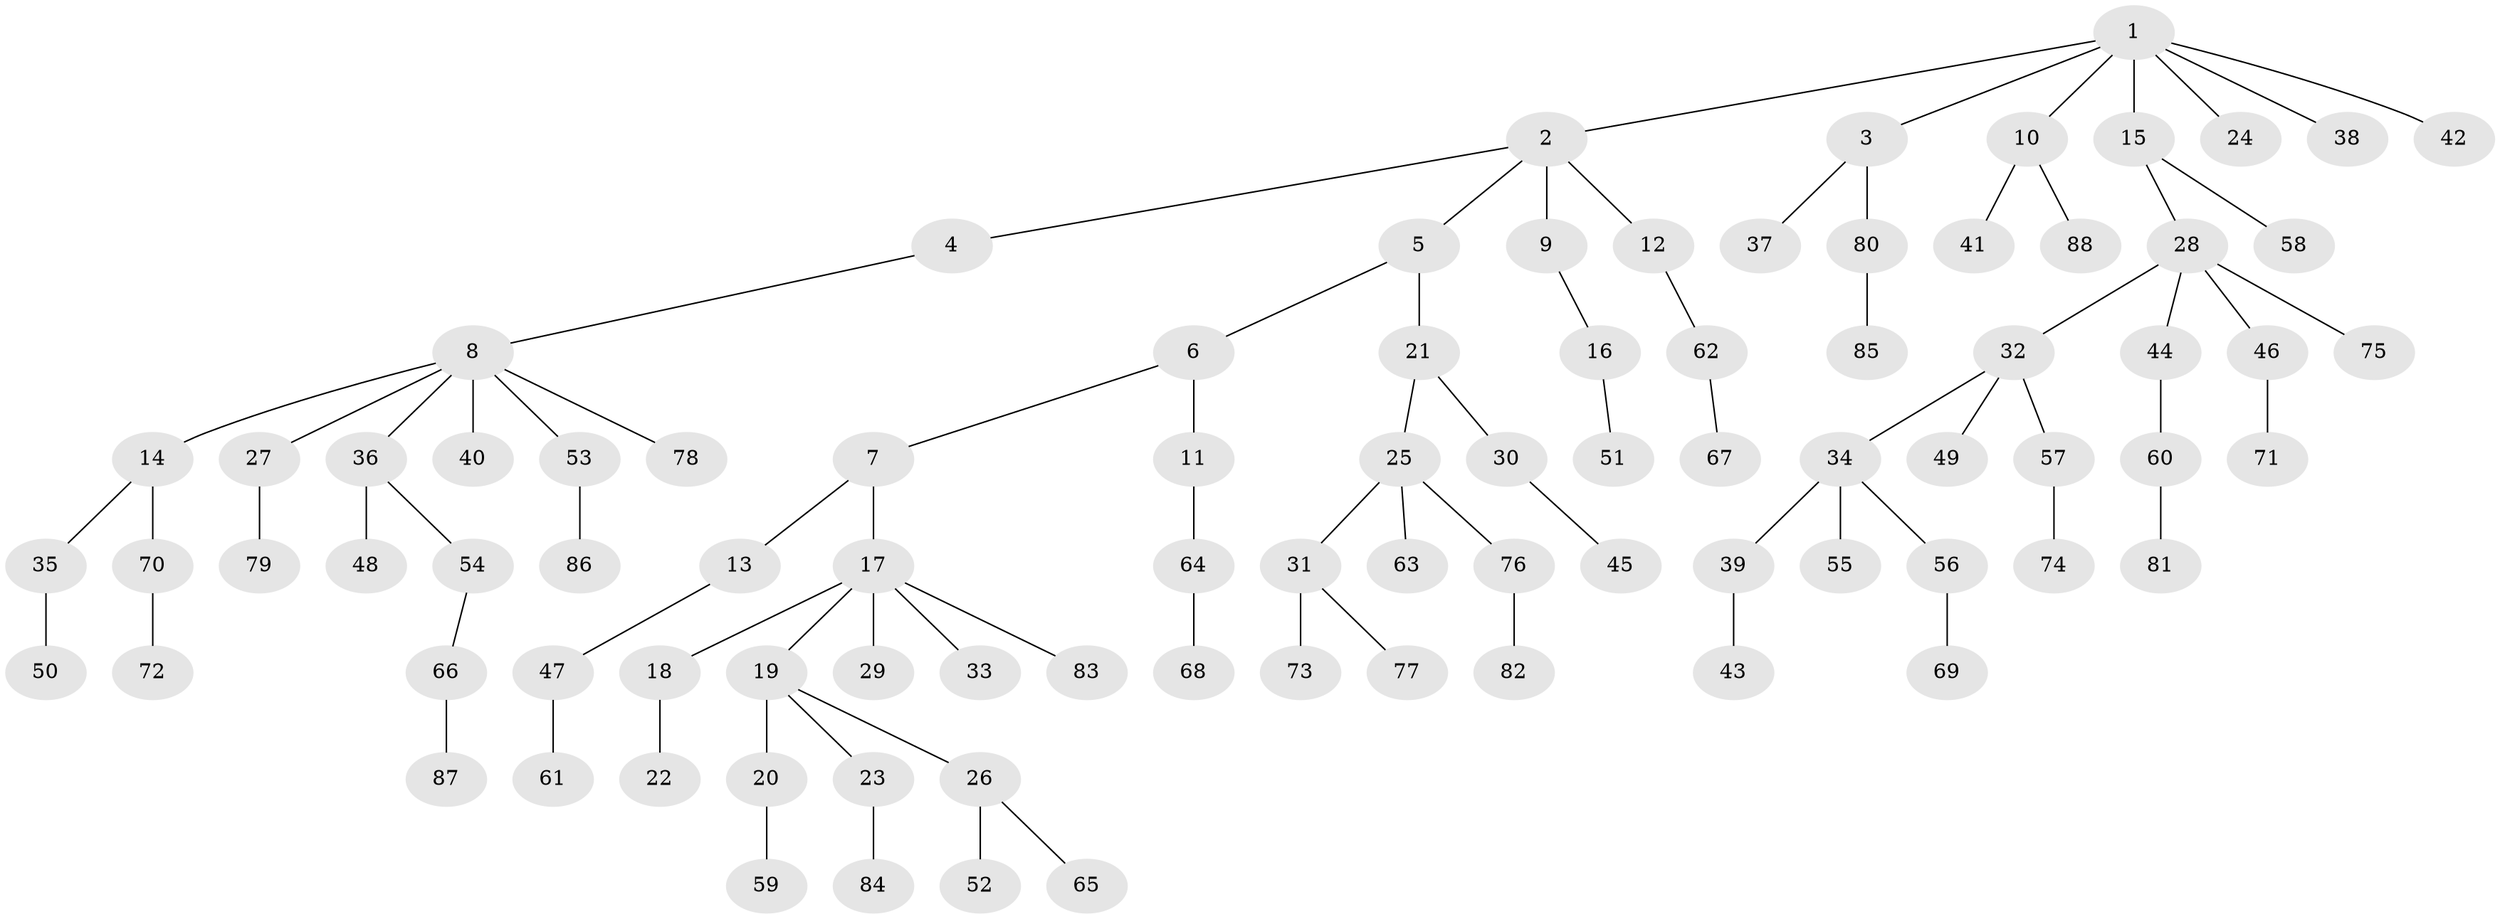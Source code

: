 // Generated by graph-tools (version 1.1) at 2025/26/03/09/25 03:26:28]
// undirected, 88 vertices, 87 edges
graph export_dot {
graph [start="1"]
  node [color=gray90,style=filled];
  1;
  2;
  3;
  4;
  5;
  6;
  7;
  8;
  9;
  10;
  11;
  12;
  13;
  14;
  15;
  16;
  17;
  18;
  19;
  20;
  21;
  22;
  23;
  24;
  25;
  26;
  27;
  28;
  29;
  30;
  31;
  32;
  33;
  34;
  35;
  36;
  37;
  38;
  39;
  40;
  41;
  42;
  43;
  44;
  45;
  46;
  47;
  48;
  49;
  50;
  51;
  52;
  53;
  54;
  55;
  56;
  57;
  58;
  59;
  60;
  61;
  62;
  63;
  64;
  65;
  66;
  67;
  68;
  69;
  70;
  71;
  72;
  73;
  74;
  75;
  76;
  77;
  78;
  79;
  80;
  81;
  82;
  83;
  84;
  85;
  86;
  87;
  88;
  1 -- 2;
  1 -- 3;
  1 -- 10;
  1 -- 15;
  1 -- 24;
  1 -- 38;
  1 -- 42;
  2 -- 4;
  2 -- 5;
  2 -- 9;
  2 -- 12;
  3 -- 37;
  3 -- 80;
  4 -- 8;
  5 -- 6;
  5 -- 21;
  6 -- 7;
  6 -- 11;
  7 -- 13;
  7 -- 17;
  8 -- 14;
  8 -- 27;
  8 -- 36;
  8 -- 40;
  8 -- 53;
  8 -- 78;
  9 -- 16;
  10 -- 41;
  10 -- 88;
  11 -- 64;
  12 -- 62;
  13 -- 47;
  14 -- 35;
  14 -- 70;
  15 -- 28;
  15 -- 58;
  16 -- 51;
  17 -- 18;
  17 -- 19;
  17 -- 29;
  17 -- 33;
  17 -- 83;
  18 -- 22;
  19 -- 20;
  19 -- 23;
  19 -- 26;
  20 -- 59;
  21 -- 25;
  21 -- 30;
  23 -- 84;
  25 -- 31;
  25 -- 63;
  25 -- 76;
  26 -- 52;
  26 -- 65;
  27 -- 79;
  28 -- 32;
  28 -- 44;
  28 -- 46;
  28 -- 75;
  30 -- 45;
  31 -- 73;
  31 -- 77;
  32 -- 34;
  32 -- 49;
  32 -- 57;
  34 -- 39;
  34 -- 55;
  34 -- 56;
  35 -- 50;
  36 -- 48;
  36 -- 54;
  39 -- 43;
  44 -- 60;
  46 -- 71;
  47 -- 61;
  53 -- 86;
  54 -- 66;
  56 -- 69;
  57 -- 74;
  60 -- 81;
  62 -- 67;
  64 -- 68;
  66 -- 87;
  70 -- 72;
  76 -- 82;
  80 -- 85;
}
